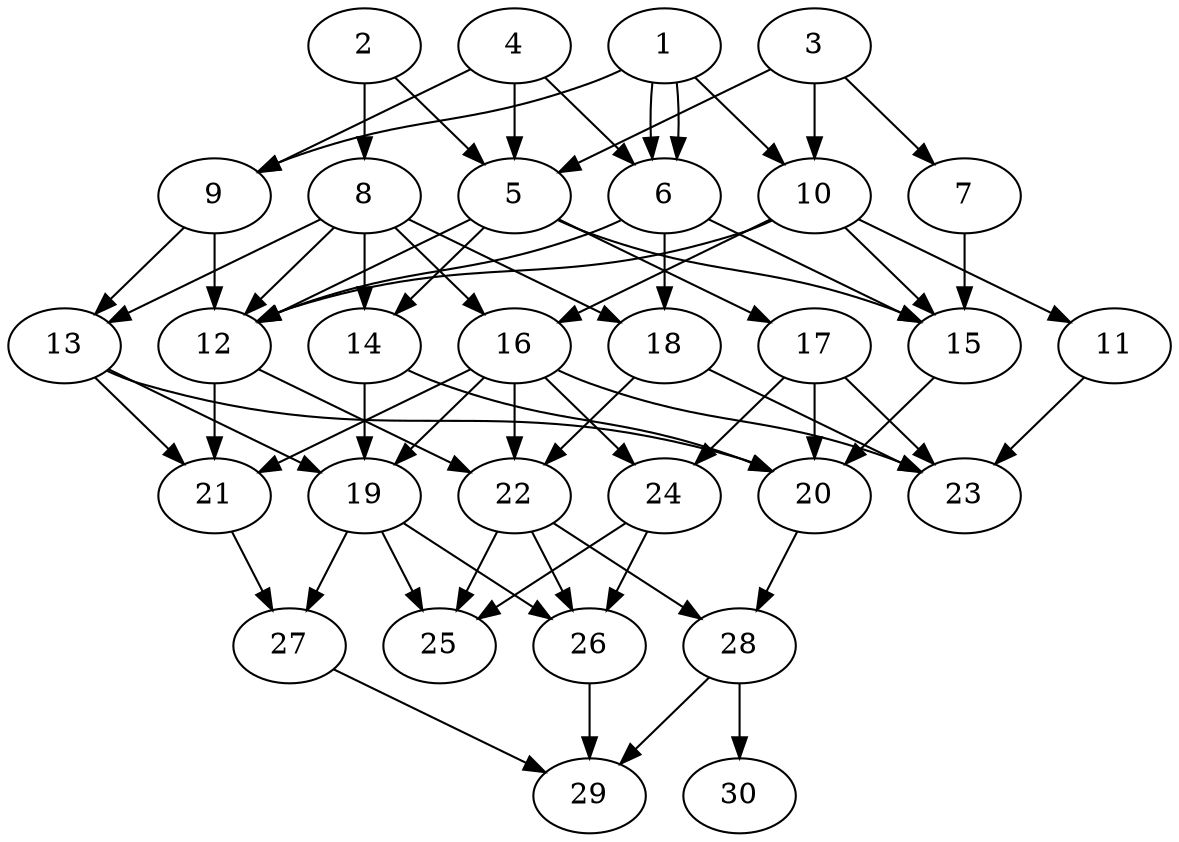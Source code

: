 // DAG automatically generated by daggen at Tue Aug  6 16:27:24 2019
// ./daggen --dot -n 30 --ccr 0.3 --fat 0.6 --regular 0.5 --density 0.7 --mindata 5242880 --maxdata 52428800 
digraph G {
  1 [size="104178347", alpha="0.19", expect_size="31253504"] 
  1 -> 6 [size ="31253504"]
  1 -> 6 [size ="31253504"]
  1 -> 9 [size ="31253504"]
  1 -> 10 [size ="31253504"]
  2 [size="38775467", alpha="0.10", expect_size="11632640"] 
  2 -> 5 [size ="11632640"]
  2 -> 8 [size ="11632640"]
  3 [size="170796373", alpha="0.07", expect_size="51238912"] 
  3 -> 5 [size ="51238912"]
  3 -> 7 [size ="51238912"]
  3 -> 10 [size ="51238912"]
  4 [size="40666453", alpha="0.06", expect_size="12199936"] 
  4 -> 5 [size ="12199936"]
  4 -> 6 [size ="12199936"]
  4 -> 9 [size ="12199936"]
  5 [size="118080853", alpha="0.03", expect_size="35424256"] 
  5 -> 12 [size ="35424256"]
  5 -> 14 [size ="35424256"]
  5 -> 15 [size ="35424256"]
  5 -> 17 [size ="35424256"]
  6 [size="83319467", alpha="0.06", expect_size="24995840"] 
  6 -> 12 [size ="24995840"]
  6 -> 15 [size ="24995840"]
  6 -> 18 [size ="24995840"]
  7 [size="76137813", alpha="0.16", expect_size="22841344"] 
  7 -> 15 [size ="22841344"]
  8 [size="29948587", alpha="0.00", expect_size="8984576"] 
  8 -> 12 [size ="8984576"]
  8 -> 13 [size ="8984576"]
  8 -> 14 [size ="8984576"]
  8 -> 16 [size ="8984576"]
  8 -> 18 [size ="8984576"]
  9 [size="157590187", alpha="0.10", expect_size="47277056"] 
  9 -> 12 [size ="47277056"]
  9 -> 13 [size ="47277056"]
  10 [size="107745280", alpha="0.13", expect_size="32323584"] 
  10 -> 11 [size ="32323584"]
  10 -> 12 [size ="32323584"]
  10 -> 15 [size ="32323584"]
  10 -> 16 [size ="32323584"]
  11 [size="71106560", alpha="0.16", expect_size="21331968"] 
  11 -> 23 [size ="21331968"]
  12 [size="61037227", alpha="0.18", expect_size="18311168"] 
  12 -> 21 [size ="18311168"]
  12 -> 22 [size ="18311168"]
  13 [size="140980907", alpha="0.16", expect_size="42294272"] 
  13 -> 19 [size ="42294272"]
  13 -> 20 [size ="42294272"]
  13 -> 21 [size ="42294272"]
  14 [size="40919040", alpha="0.08", expect_size="12275712"] 
  14 -> 19 [size ="12275712"]
  14 -> 20 [size ="12275712"]
  15 [size="89507840", alpha="0.04", expect_size="26852352"] 
  15 -> 20 [size ="26852352"]
  16 [size="115688107", alpha="0.14", expect_size="34706432"] 
  16 -> 19 [size ="34706432"]
  16 -> 21 [size ="34706432"]
  16 -> 22 [size ="34706432"]
  16 -> 23 [size ="34706432"]
  16 -> 24 [size ="34706432"]
  17 [size="163266560", alpha="0.14", expect_size="48979968"] 
  17 -> 20 [size ="48979968"]
  17 -> 23 [size ="48979968"]
  17 -> 24 [size ="48979968"]
  18 [size="135598080", alpha="0.19", expect_size="40679424"] 
  18 -> 22 [size ="40679424"]
  18 -> 23 [size ="40679424"]
  19 [size="139352747", alpha="0.07", expect_size="41805824"] 
  19 -> 25 [size ="41805824"]
  19 -> 26 [size ="41805824"]
  19 -> 27 [size ="41805824"]
  20 [size="60180480", alpha="0.05", expect_size="18054144"] 
  20 -> 28 [size ="18054144"]
  21 [size="166266880", alpha="0.14", expect_size="49880064"] 
  21 -> 27 [size ="49880064"]
  22 [size="136686933", alpha="0.05", expect_size="41006080"] 
  22 -> 25 [size ="41006080"]
  22 -> 26 [size ="41006080"]
  22 -> 28 [size ="41006080"]
  23 [size="122101760", alpha="0.16", expect_size="36630528"] 
  24 [size="92644693", alpha="0.09", expect_size="27793408"] 
  24 -> 25 [size ="27793408"]
  24 -> 26 [size ="27793408"]
  25 [size="157829120", alpha="0.16", expect_size="47348736"] 
  26 [size="33976320", alpha="0.11", expect_size="10192896"] 
  26 -> 29 [size ="10192896"]
  27 [size="143643307", alpha="0.13", expect_size="43092992"] 
  27 -> 29 [size ="43092992"]
  28 [size="92965547", alpha="0.17", expect_size="27889664"] 
  28 -> 29 [size ="27889664"]
  28 -> 30 [size ="27889664"]
  29 [size="84026027", alpha="0.18", expect_size="25207808"] 
  30 [size="142902613", alpha="0.12", expect_size="42870784"] 
}
